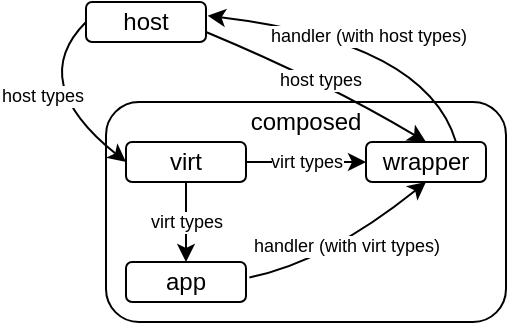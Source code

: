 <mxfile version="21.7.3" type="github">
  <diagram name="Page-1" id="lkY6u5KL_kNA6OW4VcjX">
    <mxGraphModel dx="335" dy="247" grid="1" gridSize="10" guides="1" tooltips="1" connect="1" arrows="1" fold="1" page="1" pageScale="1" pageWidth="850" pageHeight="1100" math="0" shadow="0">
      <root>
        <mxCell id="0" />
        <mxCell id="1" parent="0" />
        <mxCell id="chzB3aB0KfJMiuLw84Tf-4" value="composed" style="rounded=1;whiteSpace=wrap;html=1;spacingTop=-90;" vertex="1" parent="1">
          <mxGeometry x="350" y="460" width="200" height="110" as="geometry" />
        </mxCell>
        <mxCell id="chzB3aB0KfJMiuLw84Tf-1" value="host" style="rounded=1;whiteSpace=wrap;html=1;" vertex="1" parent="1">
          <mxGeometry x="340" y="410" width="60" height="20" as="geometry" />
        </mxCell>
        <mxCell id="chzB3aB0KfJMiuLw84Tf-2" value="virt" style="rounded=1;whiteSpace=wrap;html=1;" vertex="1" parent="1">
          <mxGeometry x="360" y="480" width="60" height="20" as="geometry" />
        </mxCell>
        <mxCell id="chzB3aB0KfJMiuLw84Tf-3" value="app" style="rounded=1;whiteSpace=wrap;html=1;" vertex="1" parent="1">
          <mxGeometry x="360" y="540" width="60" height="20" as="geometry" />
        </mxCell>
        <mxCell id="chzB3aB0KfJMiuLw84Tf-5" value="host types" style="curved=1;endArrow=classic;html=1;rounded=0;exitX=0;exitY=0.5;exitDx=0;exitDy=0;entryX=0;entryY=0.5;entryDx=0;entryDy=0;fontSize=9;" edge="1" parent="1" source="chzB3aB0KfJMiuLw84Tf-1" target="chzB3aB0KfJMiuLw84Tf-2">
          <mxGeometry width="50" height="50" relative="1" as="geometry">
            <mxPoint x="400" y="530" as="sourcePoint" />
            <mxPoint x="320" y="520" as="targetPoint" />
            <Array as="points">
              <mxPoint x="310" y="450" />
            </Array>
          </mxGeometry>
        </mxCell>
        <mxCell id="chzB3aB0KfJMiuLw84Tf-6" value="virt types" style="endArrow=classic;html=1;rounded=0;exitX=0.5;exitY=1;exitDx=0;exitDy=0;entryX=0.5;entryY=0;entryDx=0;entryDy=0;fontSize=9;" edge="1" parent="1" source="chzB3aB0KfJMiuLw84Tf-2" target="chzB3aB0KfJMiuLw84Tf-3">
          <mxGeometry width="50" height="50" relative="1" as="geometry">
            <mxPoint x="400" y="530" as="sourcePoint" />
            <mxPoint x="450" y="480" as="targetPoint" />
          </mxGeometry>
        </mxCell>
        <mxCell id="chzB3aB0KfJMiuLw84Tf-7" value="wrapper" style="rounded=1;whiteSpace=wrap;html=1;" vertex="1" parent="1">
          <mxGeometry x="480" y="480" width="60" height="20" as="geometry" />
        </mxCell>
        <mxCell id="chzB3aB0KfJMiuLw84Tf-8" value="host types" style="curved=1;endArrow=classic;html=1;rounded=0;exitX=1;exitY=0.75;exitDx=0;exitDy=0;entryX=0.5;entryY=0;entryDx=0;entryDy=0;fontSize=9;" edge="1" parent="1" source="chzB3aB0KfJMiuLw84Tf-1" target="chzB3aB0KfJMiuLw84Tf-7">
          <mxGeometry width="50" height="50" relative="1" as="geometry">
            <mxPoint x="400" y="530" as="sourcePoint" />
            <mxPoint x="450" y="480" as="targetPoint" />
            <Array as="points">
              <mxPoint x="460" y="450" />
            </Array>
          </mxGeometry>
        </mxCell>
        <mxCell id="chzB3aB0KfJMiuLw84Tf-9" value="virt types" style="endArrow=classic;html=1;rounded=0;exitX=1;exitY=0.5;exitDx=0;exitDy=0;entryX=0;entryY=0.5;entryDx=0;entryDy=0;fontSize=9;" edge="1" parent="1" source="chzB3aB0KfJMiuLw84Tf-2" target="chzB3aB0KfJMiuLw84Tf-7">
          <mxGeometry width="50" height="50" relative="1" as="geometry">
            <mxPoint x="400" y="530" as="sourcePoint" />
            <mxPoint x="450" y="480" as="targetPoint" />
          </mxGeometry>
        </mxCell>
        <mxCell id="chzB3aB0KfJMiuLw84Tf-10" value="&lt;div&gt;handler (with virt types)&lt;/div&gt;" style="curved=1;endArrow=classic;html=1;rounded=0;entryX=0.5;entryY=1;entryDx=0;entryDy=0;exitX=1.028;exitY=0.386;exitDx=0;exitDy=0;exitPerimeter=0;fontSize=9;" edge="1" parent="1" source="chzB3aB0KfJMiuLw84Tf-3" target="chzB3aB0KfJMiuLw84Tf-7">
          <mxGeometry width="50" height="50" relative="1" as="geometry">
            <mxPoint x="420" y="530" as="sourcePoint" />
            <mxPoint x="450" y="480" as="targetPoint" />
            <Array as="points">
              <mxPoint x="460" y="540" />
            </Array>
          </mxGeometry>
        </mxCell>
        <mxCell id="chzB3aB0KfJMiuLw84Tf-11" value="handler (with host types)" style="curved=1;endArrow=classic;html=1;rounded=0;exitX=0.75;exitY=0;exitDx=0;exitDy=0;entryX=1.014;entryY=0.344;entryDx=0;entryDy=0;entryPerimeter=0;fontSize=9;" edge="1" parent="1" source="chzB3aB0KfJMiuLw84Tf-7" target="chzB3aB0KfJMiuLw84Tf-1">
          <mxGeometry width="50" height="50" relative="1" as="geometry">
            <mxPoint x="400" y="530" as="sourcePoint" />
            <mxPoint x="450" y="480" as="targetPoint" />
            <Array as="points">
              <mxPoint x="510" y="430" />
            </Array>
          </mxGeometry>
        </mxCell>
      </root>
    </mxGraphModel>
  </diagram>
</mxfile>
